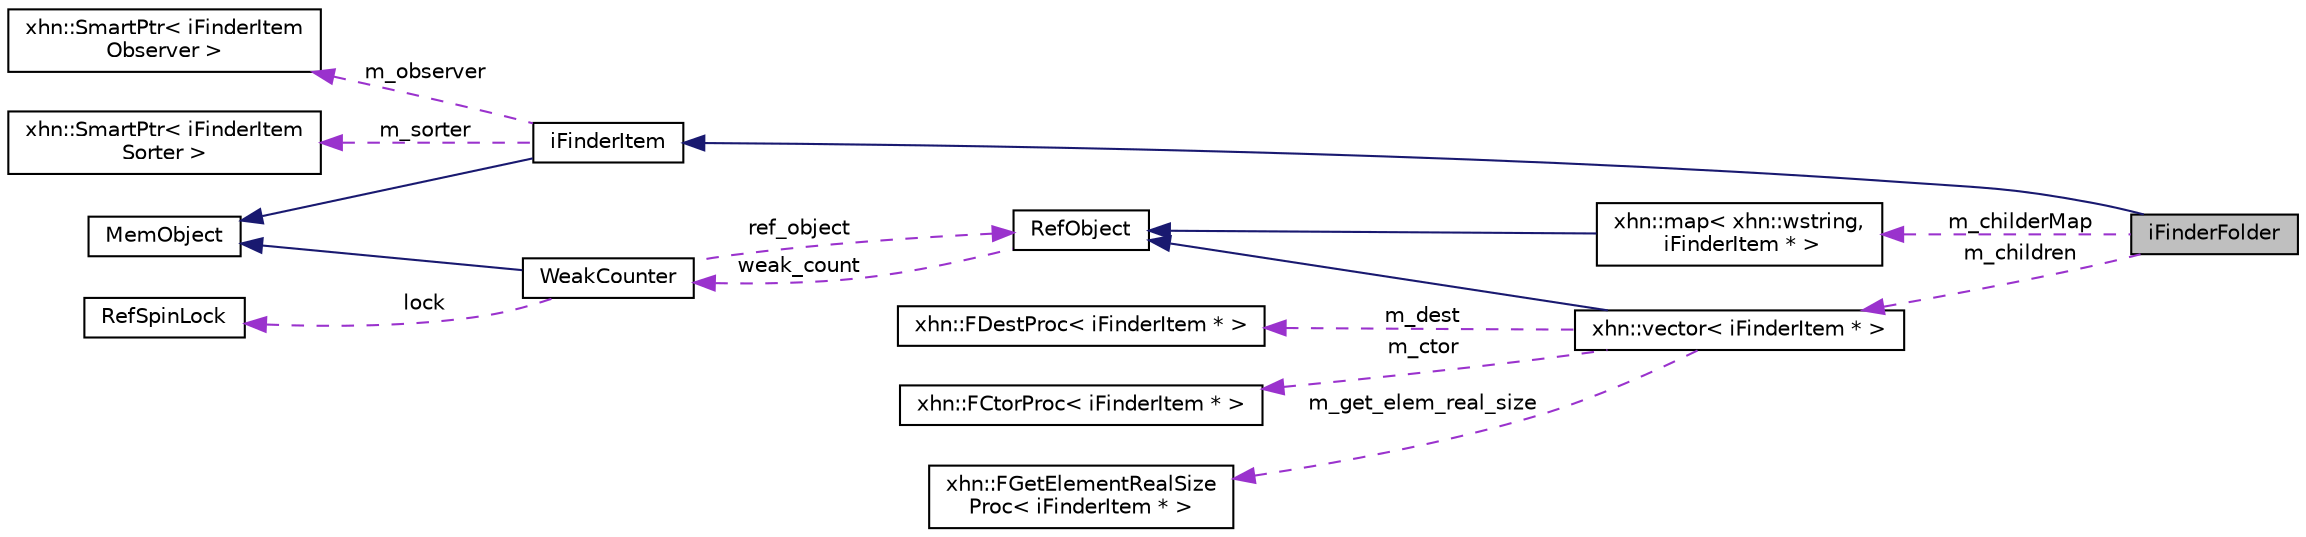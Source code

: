 digraph "iFinderFolder"
{
  edge [fontname="Helvetica",fontsize="10",labelfontname="Helvetica",labelfontsize="10"];
  node [fontname="Helvetica",fontsize="10",shape=record];
  rankdir="LR";
  Node1 [label="iFinderFolder",height=0.2,width=0.4,color="black", fillcolor="grey75", style="filled", fontcolor="black"];
  Node2 -> Node1 [dir="back",color="midnightblue",fontsize="10",style="solid",fontname="Helvetica"];
  Node2 [label="iFinderItem",height=0.2,width=0.4,color="black", fillcolor="white", style="filled",URL="$classi_finder_item.html"];
  Node3 -> Node2 [dir="back",color="midnightblue",fontsize="10",style="solid",fontname="Helvetica"];
  Node3 [label="MemObject",height=0.2,width=0.4,color="black", fillcolor="white", style="filled",URL="$class_mem_object.html"];
  Node4 -> Node2 [dir="back",color="darkorchid3",fontsize="10",style="dashed",label=" m_observer" ,fontname="Helvetica"];
  Node4 [label="xhn::SmartPtr\< iFinderItem\lObserver \>",height=0.2,width=0.4,color="black", fillcolor="white", style="filled",URL="$classxhn_1_1_smart_ptr.html"];
  Node5 -> Node2 [dir="back",color="darkorchid3",fontsize="10",style="dashed",label=" m_sorter" ,fontname="Helvetica"];
  Node5 [label="xhn::SmartPtr\< iFinderItem\lSorter \>",height=0.2,width=0.4,color="black", fillcolor="white", style="filled",URL="$classxhn_1_1_smart_ptr.html"];
  Node6 -> Node1 [dir="back",color="darkorchid3",fontsize="10",style="dashed",label=" m_childerMap" ,fontname="Helvetica"];
  Node6 [label="xhn::map\< xhn::wstring,\l iFinderItem * \>",height=0.2,width=0.4,color="black", fillcolor="white", style="filled",URL="$classxhn_1_1map.html"];
  Node7 -> Node6 [dir="back",color="midnightblue",fontsize="10",style="solid",fontname="Helvetica"];
  Node7 [label="RefObject",height=0.2,width=0.4,color="black", fillcolor="white", style="filled",URL="$class_ref_object.html"];
  Node8 -> Node7 [dir="back",color="darkorchid3",fontsize="10",style="dashed",label=" weak_count" ,fontname="Helvetica"];
  Node8 [label="WeakCounter",height=0.2,width=0.4,color="black", fillcolor="white", style="filled",URL="$class_weak_counter.html",tooltip="WeakCounter. "];
  Node3 -> Node8 [dir="back",color="midnightblue",fontsize="10",style="solid",fontname="Helvetica"];
  Node9 -> Node8 [dir="back",color="darkorchid3",fontsize="10",style="dashed",label=" lock" ,fontname="Helvetica"];
  Node9 [label="RefSpinLock",height=0.2,width=0.4,color="black", fillcolor="white", style="filled",URL="$class_ref_spin_lock.html"];
  Node7 -> Node8 [dir="back",color="darkorchid3",fontsize="10",style="dashed",label=" ref_object" ,fontname="Helvetica"];
  Node10 -> Node1 [dir="back",color="darkorchid3",fontsize="10",style="dashed",label=" m_children" ,fontname="Helvetica"];
  Node10 [label="xhn::vector\< iFinderItem * \>",height=0.2,width=0.4,color="black", fillcolor="white", style="filled",URL="$classxhn_1_1vector.html"];
  Node7 -> Node10 [dir="back",color="midnightblue",fontsize="10",style="solid",fontname="Helvetica"];
  Node11 -> Node10 [dir="back",color="darkorchid3",fontsize="10",style="dashed",label=" m_get_elem_real_size" ,fontname="Helvetica"];
  Node11 [label="xhn::FGetElementRealSize\lProc\< iFinderItem * \>",height=0.2,width=0.4,color="black", fillcolor="white", style="filled",URL="$structxhn_1_1_f_get_element_real_size_proc.html"];
  Node12 -> Node10 [dir="back",color="darkorchid3",fontsize="10",style="dashed",label=" m_dest" ,fontname="Helvetica"];
  Node12 [label="xhn::FDestProc\< iFinderItem * \>",height=0.2,width=0.4,color="black", fillcolor="white", style="filled",URL="$structxhn_1_1_f_dest_proc.html"];
  Node13 -> Node10 [dir="back",color="darkorchid3",fontsize="10",style="dashed",label=" m_ctor" ,fontname="Helvetica"];
  Node13 [label="xhn::FCtorProc\< iFinderItem * \>",height=0.2,width=0.4,color="black", fillcolor="white", style="filled",URL="$structxhn_1_1_f_ctor_proc.html"];
}
